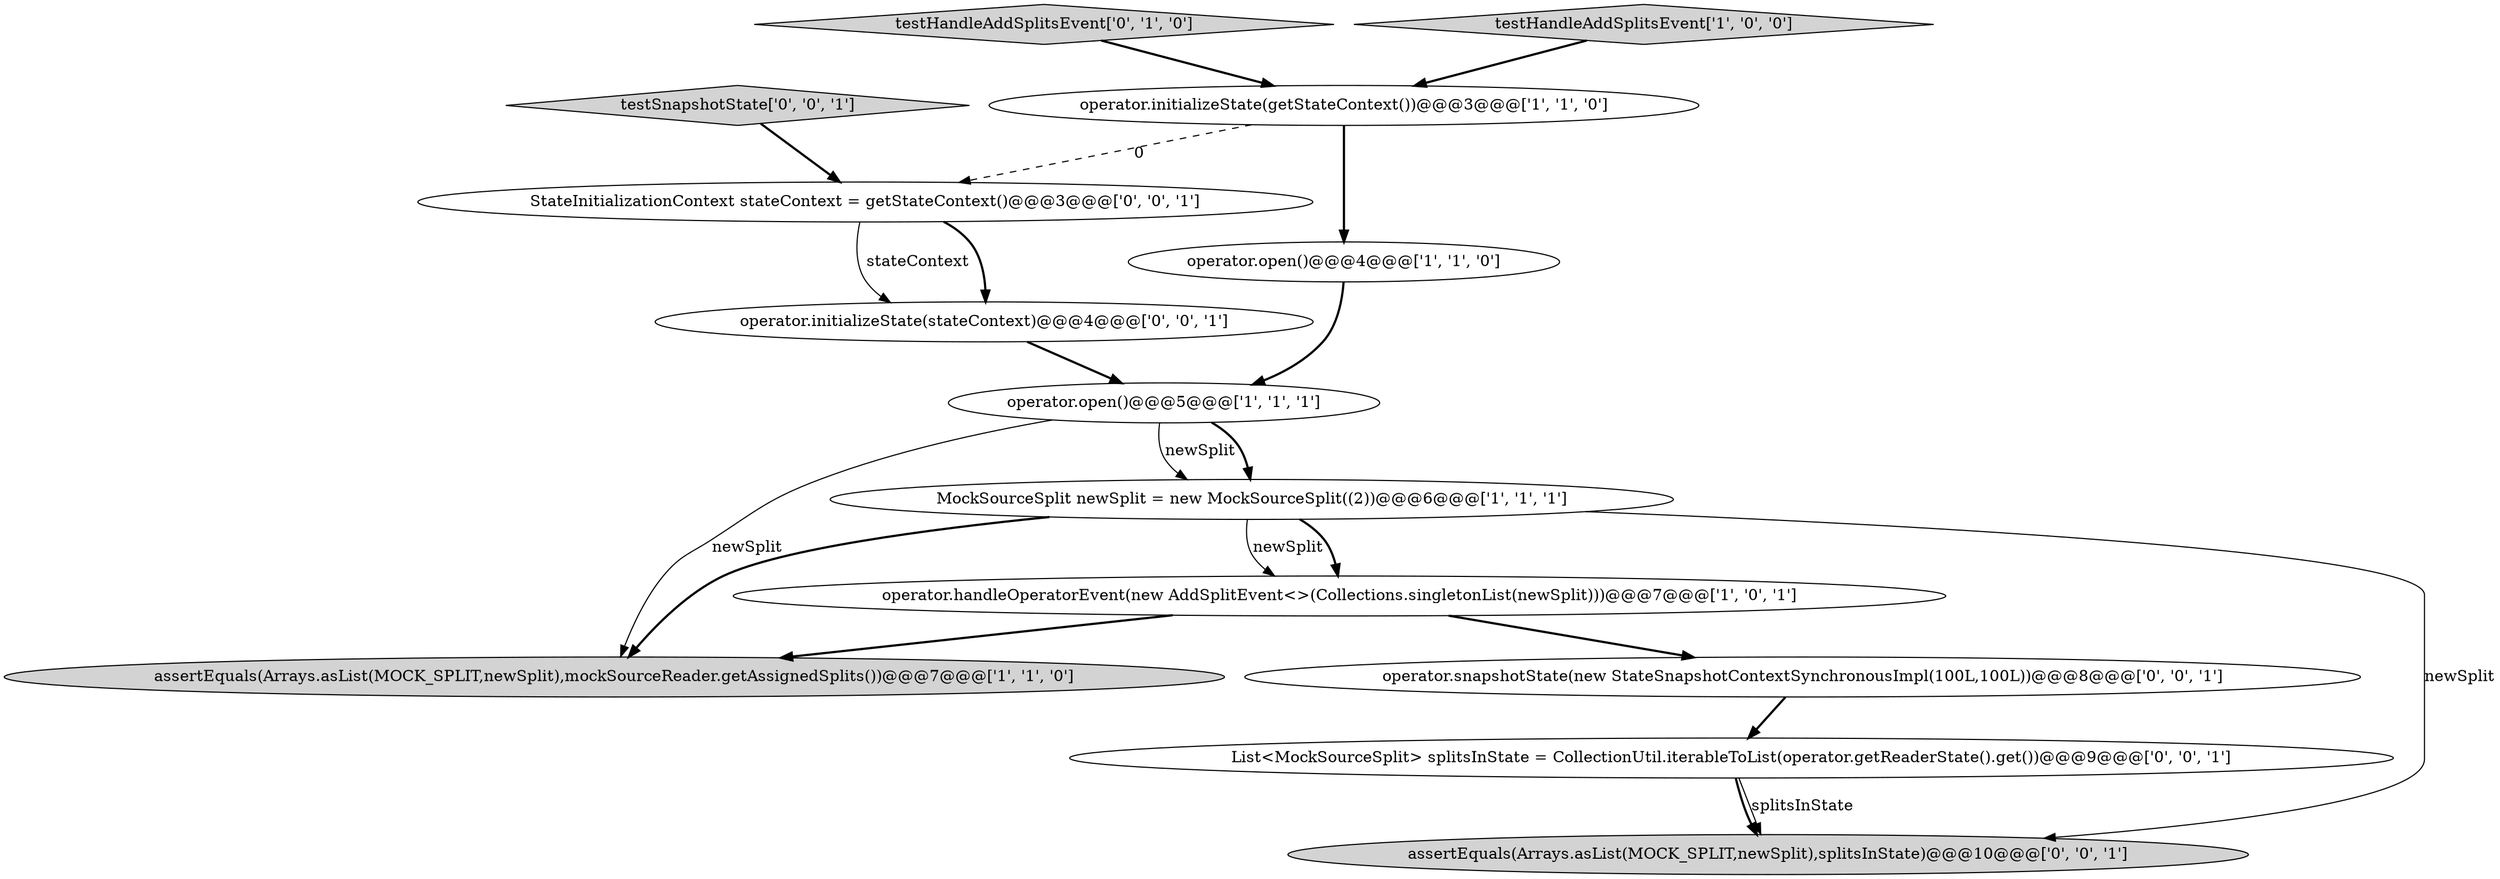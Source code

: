 digraph {
11 [style = filled, label = "List<MockSourceSplit> splitsInState = CollectionUtil.iterableToList(operator.getReaderState().get())@@@9@@@['0', '0', '1']", fillcolor = white, shape = ellipse image = "AAA0AAABBB3BBB"];
6 [style = filled, label = "assertEquals(Arrays.asList(MOCK_SPLIT,newSplit),mockSourceReader.getAssignedSplits())@@@7@@@['1', '1', '0']", fillcolor = lightgray, shape = ellipse image = "AAA0AAABBB1BBB"];
5 [style = filled, label = "operator.open()@@@4@@@['1', '1', '0']", fillcolor = white, shape = ellipse image = "AAA0AAABBB1BBB"];
3 [style = filled, label = "operator.initializeState(getStateContext())@@@3@@@['1', '1', '0']", fillcolor = white, shape = ellipse image = "AAA0AAABBB1BBB"];
7 [style = filled, label = "testHandleAddSplitsEvent['0', '1', '0']", fillcolor = lightgray, shape = diamond image = "AAA0AAABBB2BBB"];
2 [style = filled, label = "operator.handleOperatorEvent(new AddSplitEvent<>(Collections.singletonList(newSplit)))@@@7@@@['1', '0', '1']", fillcolor = white, shape = ellipse image = "AAA0AAABBB1BBB"];
10 [style = filled, label = "testSnapshotState['0', '0', '1']", fillcolor = lightgray, shape = diamond image = "AAA0AAABBB3BBB"];
9 [style = filled, label = "assertEquals(Arrays.asList(MOCK_SPLIT,newSplit),splitsInState)@@@10@@@['0', '0', '1']", fillcolor = lightgray, shape = ellipse image = "AAA0AAABBB3BBB"];
13 [style = filled, label = "operator.initializeState(stateContext)@@@4@@@['0', '0', '1']", fillcolor = white, shape = ellipse image = "AAA0AAABBB3BBB"];
4 [style = filled, label = "operator.open()@@@5@@@['1', '1', '1']", fillcolor = white, shape = ellipse image = "AAA0AAABBB1BBB"];
1 [style = filled, label = "MockSourceSplit newSplit = new MockSourceSplit((2))@@@6@@@['1', '1', '1']", fillcolor = white, shape = ellipse image = "AAA0AAABBB1BBB"];
0 [style = filled, label = "testHandleAddSplitsEvent['1', '0', '0']", fillcolor = lightgray, shape = diamond image = "AAA0AAABBB1BBB"];
8 [style = filled, label = "operator.snapshotState(new StateSnapshotContextSynchronousImpl(100L,100L))@@@8@@@['0', '0', '1']", fillcolor = white, shape = ellipse image = "AAA0AAABBB3BBB"];
12 [style = filled, label = "StateInitializationContext stateContext = getStateContext()@@@3@@@['0', '0', '1']", fillcolor = white, shape = ellipse image = "AAA0AAABBB3BBB"];
13->4 [style = bold, label=""];
4->1 [style = solid, label="newSplit"];
12->13 [style = solid, label="stateContext"];
11->9 [style = bold, label=""];
0->3 [style = bold, label=""];
1->6 [style = bold, label=""];
3->5 [style = bold, label=""];
11->9 [style = solid, label="splitsInState"];
5->4 [style = bold, label=""];
4->1 [style = bold, label=""];
2->8 [style = bold, label=""];
12->13 [style = bold, label=""];
10->12 [style = bold, label=""];
7->3 [style = bold, label=""];
8->11 [style = bold, label=""];
1->2 [style = solid, label="newSplit"];
2->6 [style = bold, label=""];
4->6 [style = solid, label="newSplit"];
3->12 [style = dashed, label="0"];
1->9 [style = solid, label="newSplit"];
1->2 [style = bold, label=""];
}
